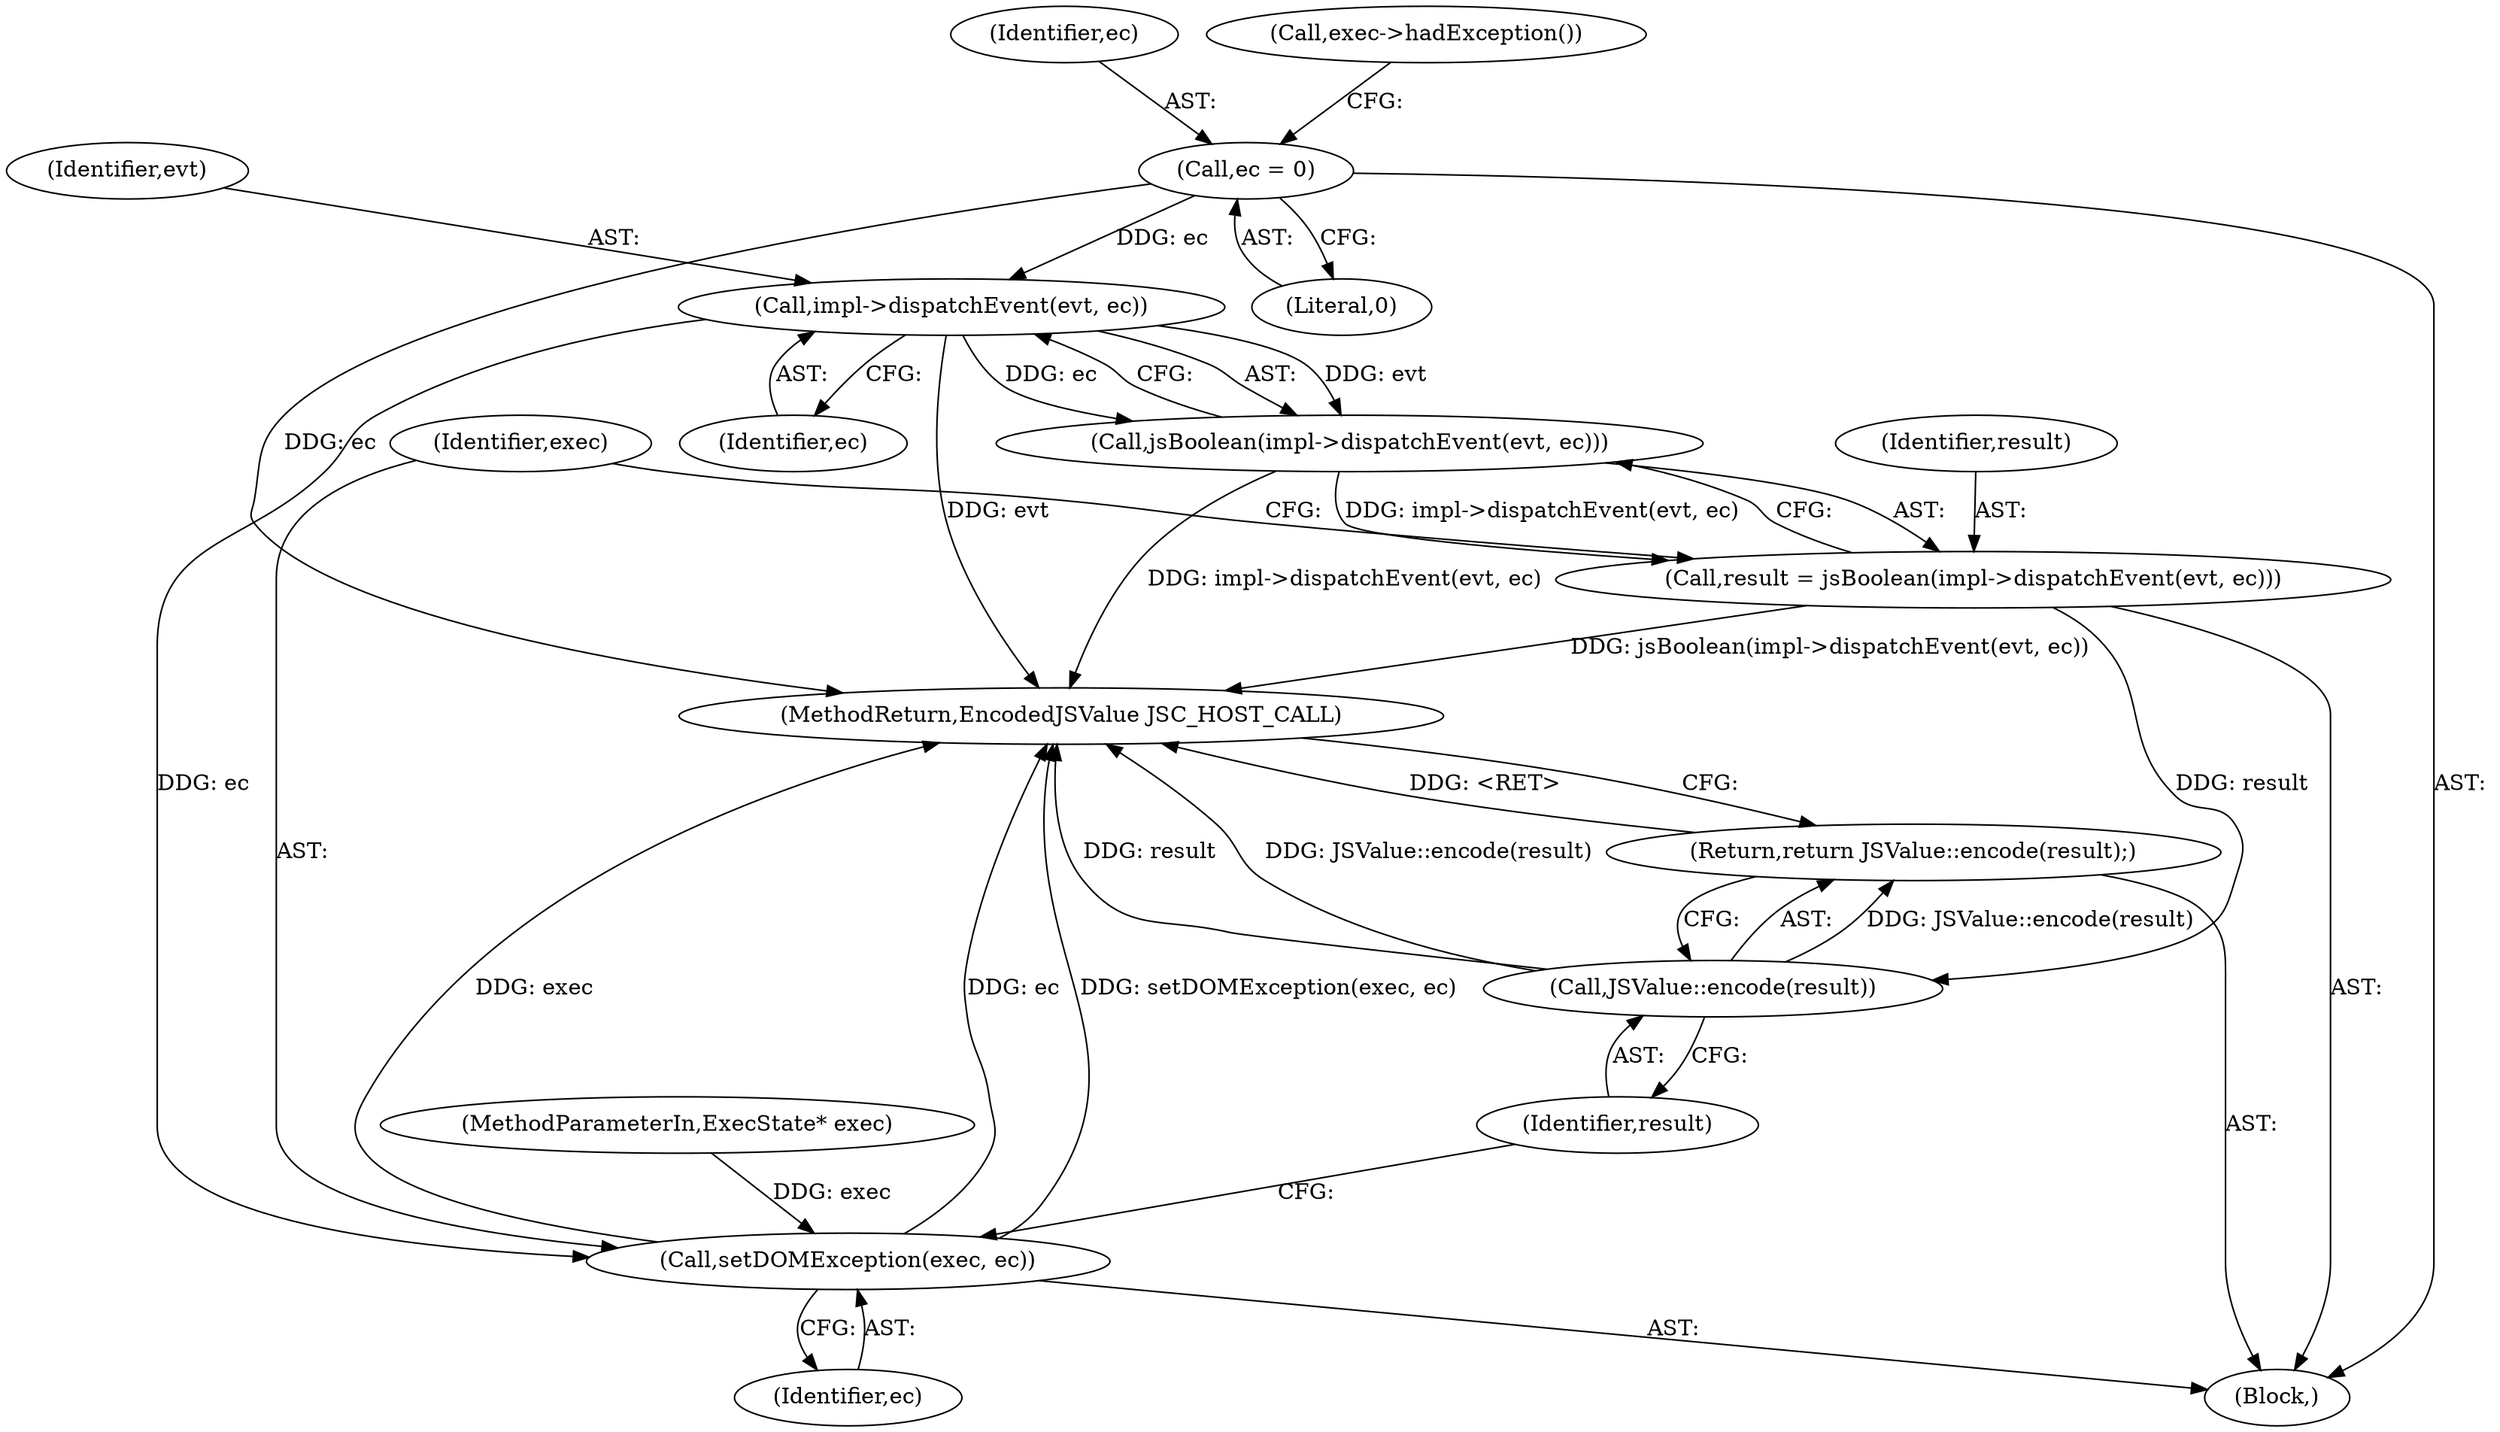 digraph "0_Chrome_b944f670bb7a8a919daac497a4ea0536c954c201_13@pointer" {
"1000151" [label="(Call,impl->dispatchEvent(evt, ec))"];
"1000138" [label="(Call,ec = 0)"];
"1000150" [label="(Call,jsBoolean(impl->dispatchEvent(evt, ec)))"];
"1000148" [label="(Call,result = jsBoolean(impl->dispatchEvent(evt, ec)))"];
"1000158" [label="(Call,JSValue::encode(result))"];
"1000157" [label="(Return,return JSValue::encode(result);)"];
"1000154" [label="(Call,setDOMException(exec, ec))"];
"1000151" [label="(Call,impl->dispatchEvent(evt, ec))"];
"1000155" [label="(Identifier,exec)"];
"1000152" [label="(Identifier,evt)"];
"1000159" [label="(Identifier,result)"];
"1000150" [label="(Call,jsBoolean(impl->dispatchEvent(evt, ec)))"];
"1000157" [label="(Return,return JSValue::encode(result);)"];
"1000139" [label="(Identifier,ec)"];
"1000158" [label="(Call,JSValue::encode(result))"];
"1000140" [label="(Literal,0)"];
"1000149" [label="(Identifier,result)"];
"1000156" [label="(Identifier,ec)"];
"1000101" [label="(MethodParameterIn,ExecState* exec)"];
"1000160" [label="(MethodReturn,EncodedJSValue JSC_HOST_CALL)"];
"1000153" [label="(Identifier,ec)"];
"1000102" [label="(Block,)"];
"1000154" [label="(Call,setDOMException(exec, ec))"];
"1000143" [label="(Call,exec->hadException())"];
"1000138" [label="(Call,ec = 0)"];
"1000148" [label="(Call,result = jsBoolean(impl->dispatchEvent(evt, ec)))"];
"1000151" -> "1000150"  [label="AST: "];
"1000151" -> "1000153"  [label="CFG: "];
"1000152" -> "1000151"  [label="AST: "];
"1000153" -> "1000151"  [label="AST: "];
"1000150" -> "1000151"  [label="CFG: "];
"1000151" -> "1000160"  [label="DDG: evt"];
"1000151" -> "1000150"  [label="DDG: evt"];
"1000151" -> "1000150"  [label="DDG: ec"];
"1000138" -> "1000151"  [label="DDG: ec"];
"1000151" -> "1000154"  [label="DDG: ec"];
"1000138" -> "1000102"  [label="AST: "];
"1000138" -> "1000140"  [label="CFG: "];
"1000139" -> "1000138"  [label="AST: "];
"1000140" -> "1000138"  [label="AST: "];
"1000143" -> "1000138"  [label="CFG: "];
"1000138" -> "1000160"  [label="DDG: ec"];
"1000150" -> "1000148"  [label="AST: "];
"1000148" -> "1000150"  [label="CFG: "];
"1000150" -> "1000160"  [label="DDG: impl->dispatchEvent(evt, ec)"];
"1000150" -> "1000148"  [label="DDG: impl->dispatchEvent(evt, ec)"];
"1000148" -> "1000102"  [label="AST: "];
"1000149" -> "1000148"  [label="AST: "];
"1000155" -> "1000148"  [label="CFG: "];
"1000148" -> "1000160"  [label="DDG: jsBoolean(impl->dispatchEvent(evt, ec))"];
"1000148" -> "1000158"  [label="DDG: result"];
"1000158" -> "1000157"  [label="AST: "];
"1000158" -> "1000159"  [label="CFG: "];
"1000159" -> "1000158"  [label="AST: "];
"1000157" -> "1000158"  [label="CFG: "];
"1000158" -> "1000160"  [label="DDG: result"];
"1000158" -> "1000160"  [label="DDG: JSValue::encode(result)"];
"1000158" -> "1000157"  [label="DDG: JSValue::encode(result)"];
"1000157" -> "1000102"  [label="AST: "];
"1000160" -> "1000157"  [label="CFG: "];
"1000157" -> "1000160"  [label="DDG: <RET>"];
"1000154" -> "1000102"  [label="AST: "];
"1000154" -> "1000156"  [label="CFG: "];
"1000155" -> "1000154"  [label="AST: "];
"1000156" -> "1000154"  [label="AST: "];
"1000159" -> "1000154"  [label="CFG: "];
"1000154" -> "1000160"  [label="DDG: setDOMException(exec, ec)"];
"1000154" -> "1000160"  [label="DDG: exec"];
"1000154" -> "1000160"  [label="DDG: ec"];
"1000101" -> "1000154"  [label="DDG: exec"];
}
